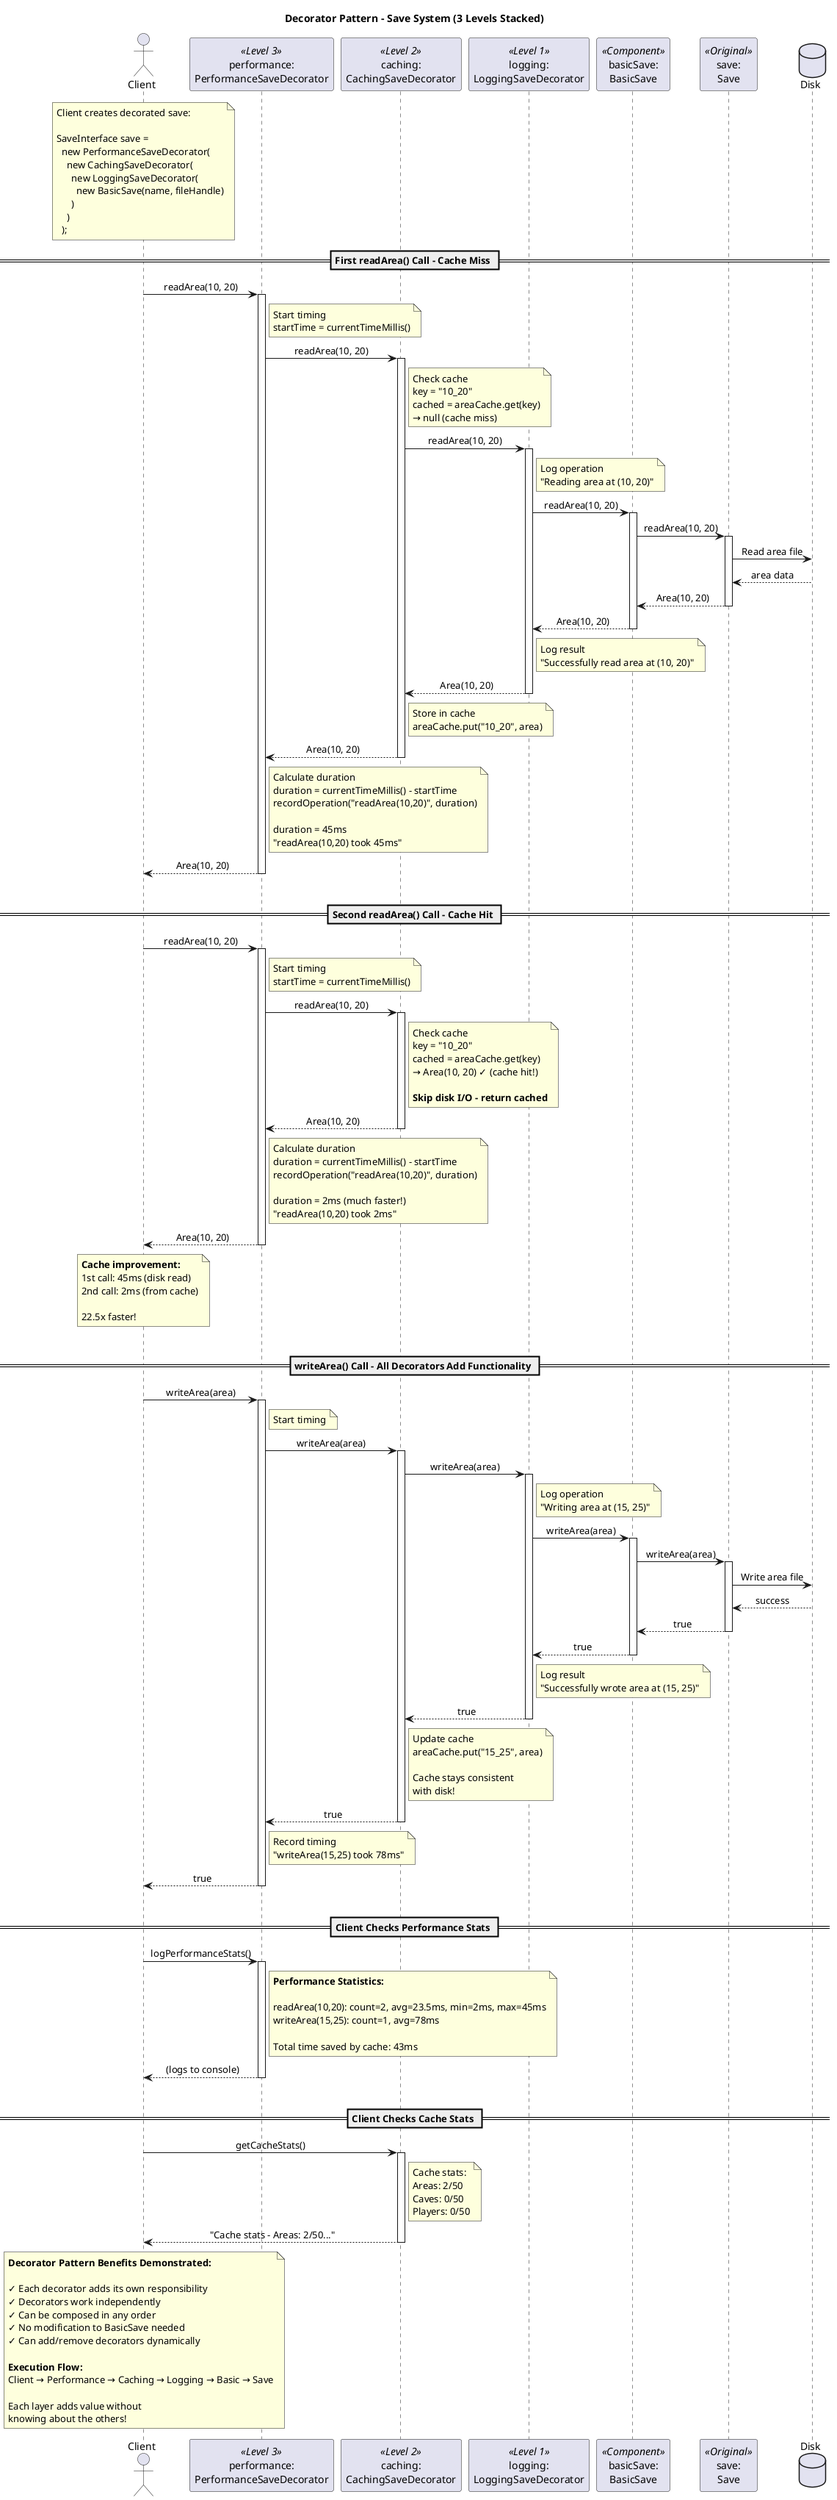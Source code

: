 @startuml Save_Decorator_Sequence

title Decorator Pattern - Save System (3 Levels Stacked)

' Style
skinparam sequenceMessageAlign center
skinparam responseMessageBelowArrow true

actor Client
participant "performance:\nPerformanceSaveDecorator" as Performance <<Level 3>>
participant "caching:\nCachingSaveDecorator" as Caching <<Level 2>>
participant "logging:\nLoggingSaveDecorator" as Logging <<Level 1>>
participant "basicSave:\nBasicSave" as Basic <<Component>>
participant "save:\nSave" as Save <<Original>>
database "Disk" as Disk

note over Client
  Client creates decorated save:
  
  SaveInterface save = 
    new PerformanceSaveDecorator(
      new CachingSaveDecorator(
        new LoggingSaveDecorator(
          new BasicSave(name, fileHandle)
        )
      )
    );
end note

== First readArea() Call - Cache Miss ==

Client -> Performance : readArea(10, 20)
activate Performance

note right of Performance
  Start timing
  startTime = currentTimeMillis()
end note

Performance -> Caching : readArea(10, 20)
activate Caching

note right of Caching
  Check cache
  key = "10_20"
  cached = areaCache.get(key)
  → null (cache miss)
end note

Caching -> Logging : readArea(10, 20)
activate Logging

note right of Logging
  Log operation
  "Reading area at (10, 20)"
end note

Logging -> Basic : readArea(10, 20)
activate Basic

Basic -> Save : readArea(10, 20)
activate Save

Save -> Disk : Read area file
Disk --> Save : area data
Save --> Basic : Area(10, 20)
deactivate Save

Basic --> Logging : Area(10, 20)
deactivate Basic

note right of Logging
  Log result
  "Successfully read area at (10, 20)"
end note

Logging --> Caching : Area(10, 20)
deactivate Logging

note right of Caching
  Store in cache
  areaCache.put("10_20", area)
end note

Caching --> Performance : Area(10, 20)
deactivate Caching

note right of Performance
  Calculate duration
  duration = currentTimeMillis() - startTime
  recordOperation("readArea(10,20)", duration)
  
  duration = 45ms
  "readArea(10,20) took 45ms"
end note

Performance --> Client : Area(10, 20)
deactivate Performance

|||

== Second readArea() Call - Cache Hit ==

Client -> Performance : readArea(10, 20)
activate Performance

note right of Performance
  Start timing
  startTime = currentTimeMillis()
end note

Performance -> Caching : readArea(10, 20)
activate Caching

note right of Caching
  Check cache
  key = "10_20"
  cached = areaCache.get(key)
  → Area(10, 20) ✓ (cache hit!)
  
  **Skip disk I/O - return cached**
end note

Caching --> Performance : Area(10, 20)
deactivate Caching

note right of Performance
  Calculate duration
  duration = currentTimeMillis() - startTime
  recordOperation("readArea(10,20)", duration)
  
  duration = 2ms (much faster!)
  "readArea(10,20) took 2ms"
end note

Performance --> Client : Area(10, 20)
deactivate Performance

note over Client
  **Cache improvement:**
  1st call: 45ms (disk read)
  2nd call: 2ms (from cache)
  
  22.5x faster!
end note

|||

== writeArea() Call - All Decorators Add Functionality ==

Client -> Performance : writeArea(area)
activate Performance

note right of Performance
  Start timing
end note

Performance -> Caching : writeArea(area)
activate Caching

Caching -> Logging : writeArea(area)
activate Logging

note right of Logging
  Log operation
  "Writing area at (15, 25)"
end note

Logging -> Basic : writeArea(area)
activate Basic

Basic -> Save : writeArea(area)
activate Save

Save -> Disk : Write area file
Disk --> Save : success
Save --> Basic : true
deactivate Save

Basic --> Logging : true
deactivate Basic

note right of Logging
  Log result
  "Successfully wrote area at (15, 25)"
end note

Logging --> Caching : true
deactivate Logging

note right of Caching
  Update cache
  areaCache.put("15_25", area)
  
  Cache stays consistent
  with disk!
end note

Caching --> Performance : true
deactivate Caching

note right of Performance
  Record timing
  "writeArea(15,25) took 78ms"
end note

Performance --> Client : true
deactivate Performance

|||

== Client Checks Performance Stats ==

Client -> Performance : logPerformanceStats()
activate Performance

note right of Performance
  **Performance Statistics:**
  
  readArea(10,20): count=2, avg=23.5ms, min=2ms, max=45ms
  writeArea(15,25): count=1, avg=78ms
  
  Total time saved by cache: 43ms
end note

Performance --> Client : (logs to console)
deactivate Performance

|||

== Client Checks Cache Stats ==

Client -> Caching : getCacheStats()
activate Caching

note right of Caching
  Cache stats:
  Areas: 2/50
  Caves: 0/50
  Players: 0/50
end note

Caching --> Client : "Cache stats - Areas: 2/50..."
deactivate Caching

note over Client
  **Decorator Pattern Benefits Demonstrated:**
  
  ✓ Each decorator adds its own responsibility
  ✓ Decorators work independently
  ✓ Can be composed in any order
  ✓ No modification to BasicSave needed
  ✓ Can add/remove decorators dynamically
  
  **Execution Flow:**
  Client → Performance → Caching → Logging → Basic → Save
  
  Each layer adds value without
  knowing about the others!
end note

@enduml
